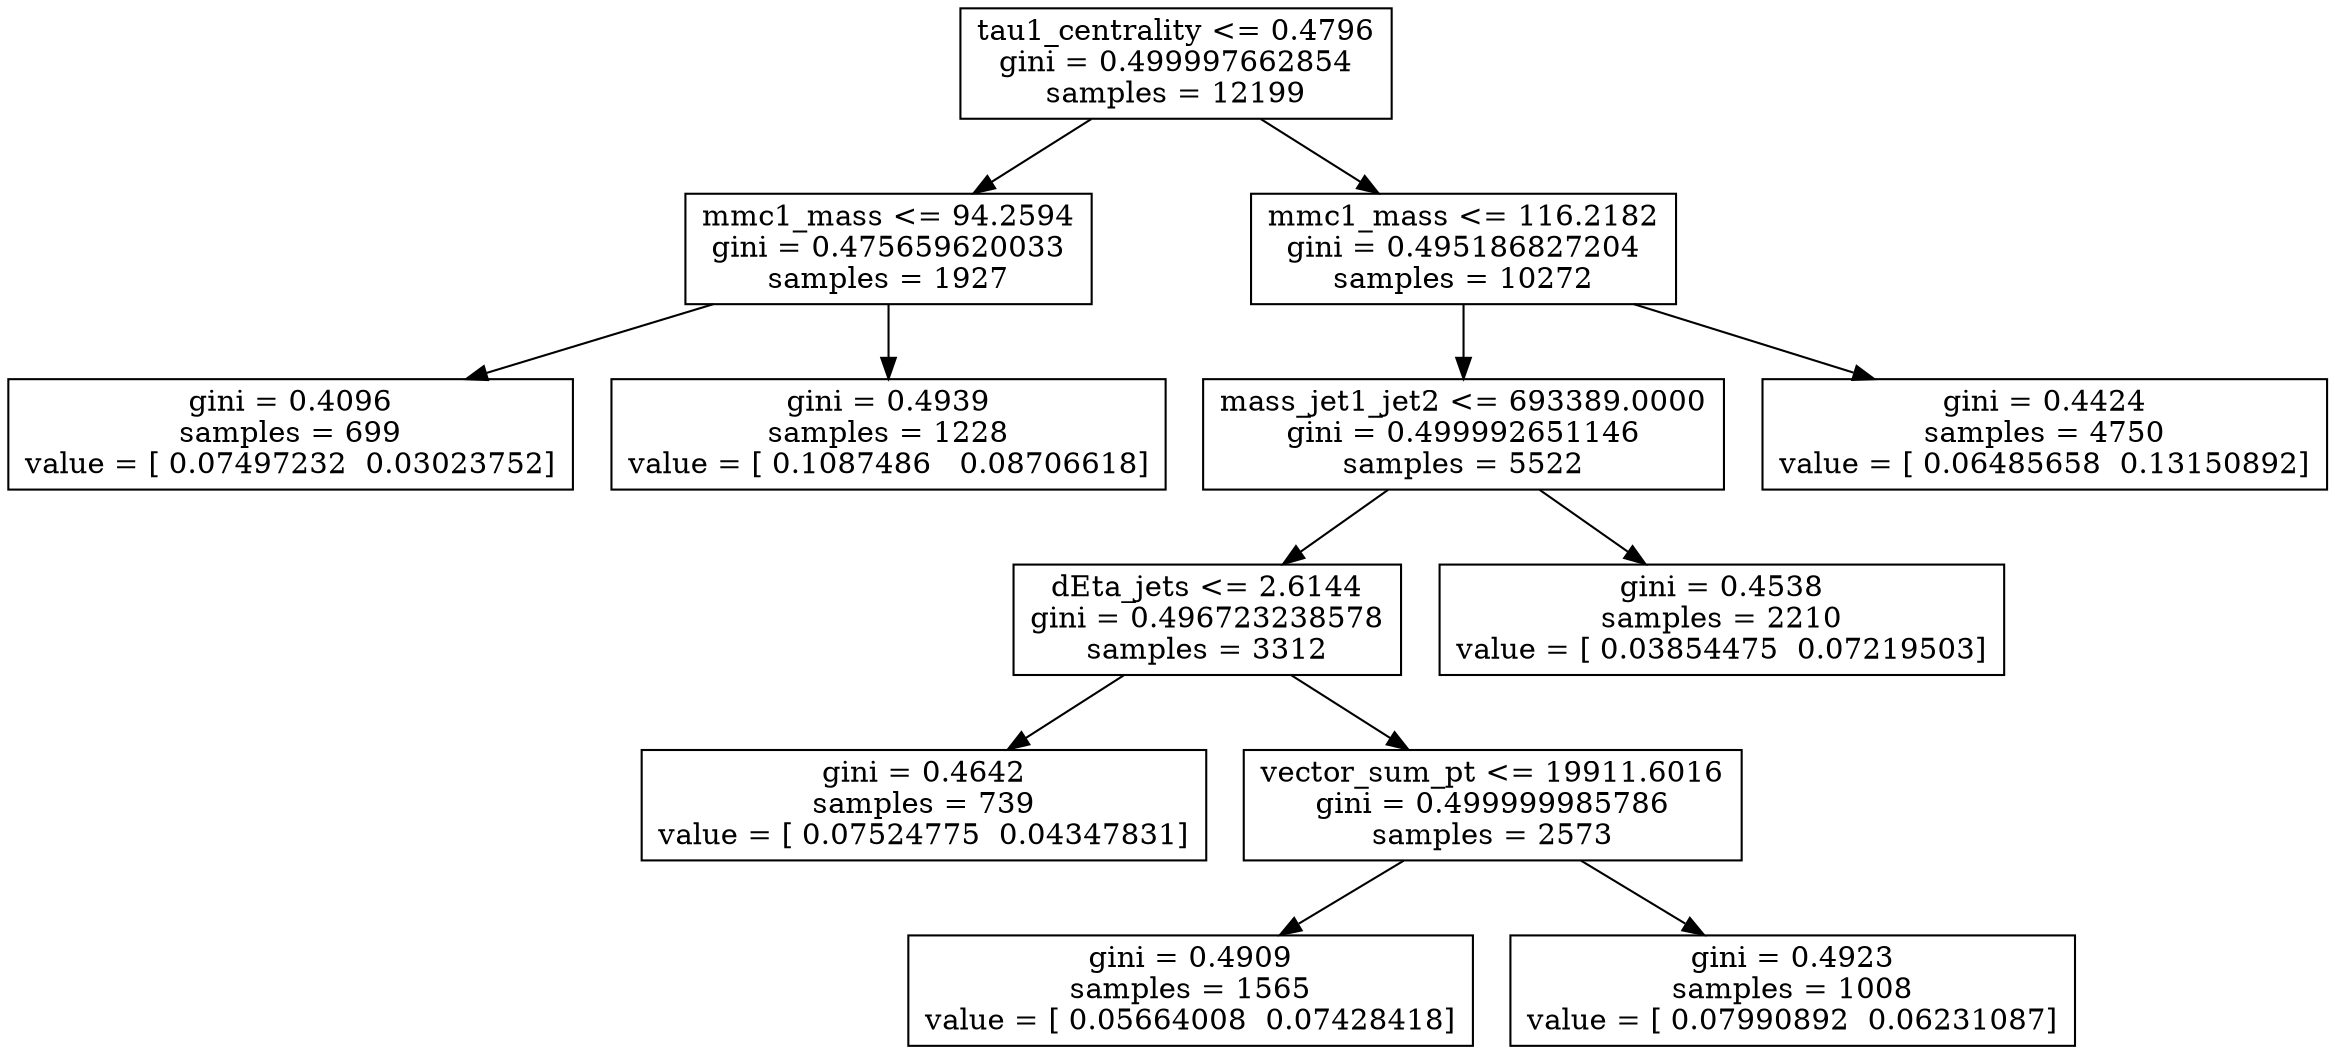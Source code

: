 digraph Tree {
0 [label="tau1_centrality <= 0.4796\ngini = 0.499997662854\nsamples = 12199", shape="box"] ;
1 [label="mmc1_mass <= 94.2594\ngini = 0.475659620033\nsamples = 1927", shape="box"] ;
0 -> 1 ;
2 [label="gini = 0.4096\nsamples = 699\nvalue = [ 0.07497232  0.03023752]", shape="box"] ;
1 -> 2 ;
3 [label="gini = 0.4939\nsamples = 1228\nvalue = [ 0.1087486   0.08706618]", shape="box"] ;
1 -> 3 ;
4 [label="mmc1_mass <= 116.2182\ngini = 0.495186827204\nsamples = 10272", shape="box"] ;
0 -> 4 ;
5 [label="mass_jet1_jet2 <= 693389.0000\ngini = 0.499992651146\nsamples = 5522", shape="box"] ;
4 -> 5 ;
6 [label="dEta_jets <= 2.6144\ngini = 0.496723238578\nsamples = 3312", shape="box"] ;
5 -> 6 ;
7 [label="gini = 0.4642\nsamples = 739\nvalue = [ 0.07524775  0.04347831]", shape="box"] ;
6 -> 7 ;
8 [label="vector_sum_pt <= 19911.6016\ngini = 0.499999985786\nsamples = 2573", shape="box"] ;
6 -> 8 ;
9 [label="gini = 0.4909\nsamples = 1565\nvalue = [ 0.05664008  0.07428418]", shape="box"] ;
8 -> 9 ;
10 [label="gini = 0.4923\nsamples = 1008\nvalue = [ 0.07990892  0.06231087]", shape="box"] ;
8 -> 10 ;
11 [label="gini = 0.4538\nsamples = 2210\nvalue = [ 0.03854475  0.07219503]", shape="box"] ;
5 -> 11 ;
12 [label="gini = 0.4424\nsamples = 4750\nvalue = [ 0.06485658  0.13150892]", shape="box"] ;
4 -> 12 ;
}
